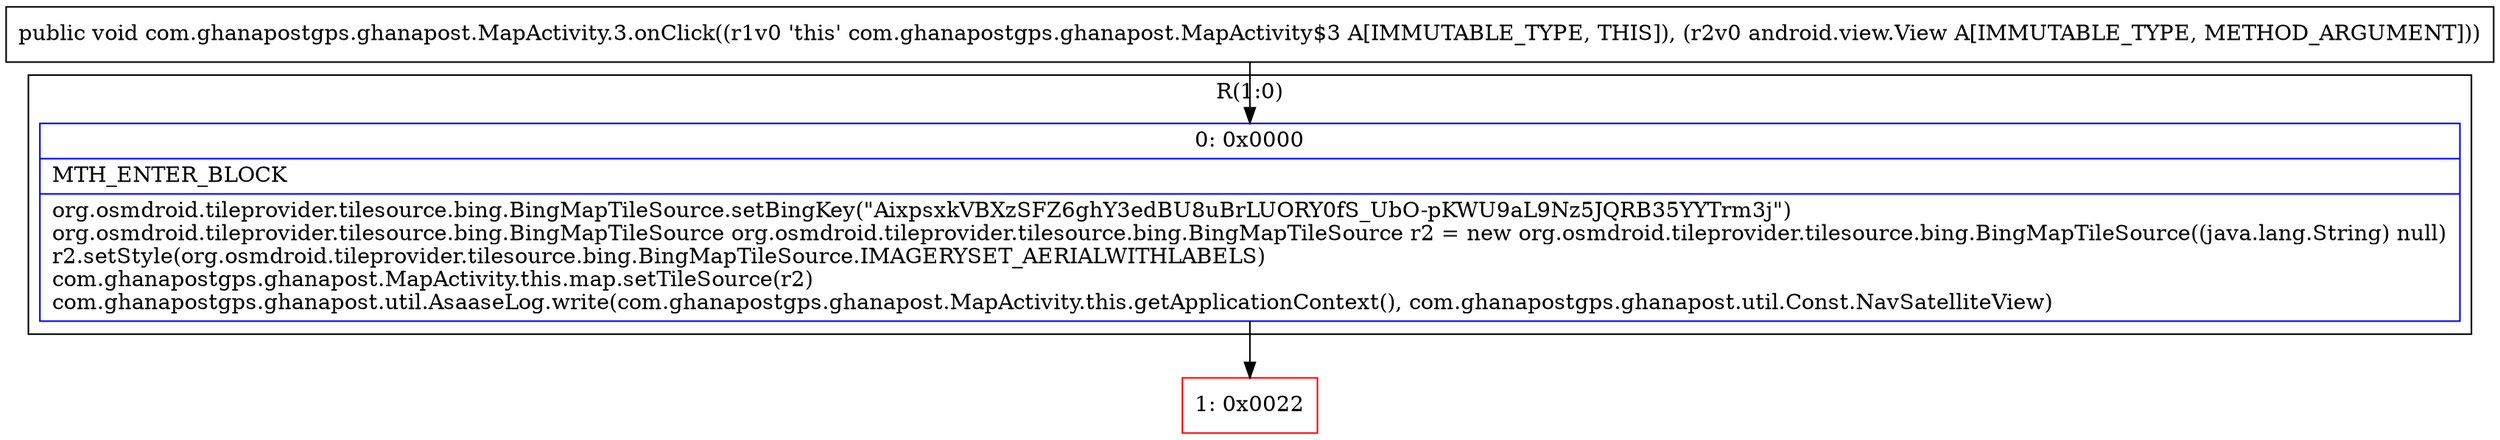 digraph "CFG forcom.ghanapostgps.ghanapost.MapActivity.3.onClick(Landroid\/view\/View;)V" {
subgraph cluster_Region_449579740 {
label = "R(1:0)";
node [shape=record,color=blue];
Node_0 [shape=record,label="{0\:\ 0x0000|MTH_ENTER_BLOCK\l|org.osmdroid.tileprovider.tilesource.bing.BingMapTileSource.setBingKey(\"AixpsxkVBXzSFZ6ghY3edBU8uBrLUORY0fS_UbO\-pKWU9aL9Nz5JQRB35YYTrm3j\")\lorg.osmdroid.tileprovider.tilesource.bing.BingMapTileSource org.osmdroid.tileprovider.tilesource.bing.BingMapTileSource r2 = new org.osmdroid.tileprovider.tilesource.bing.BingMapTileSource((java.lang.String) null)\lr2.setStyle(org.osmdroid.tileprovider.tilesource.bing.BingMapTileSource.IMAGERYSET_AERIALWITHLABELS)\lcom.ghanapostgps.ghanapost.MapActivity.this.map.setTileSource(r2)\lcom.ghanapostgps.ghanapost.util.AsaaseLog.write(com.ghanapostgps.ghanapost.MapActivity.this.getApplicationContext(), com.ghanapostgps.ghanapost.util.Const.NavSatelliteView)\l}"];
}
Node_1 [shape=record,color=red,label="{1\:\ 0x0022}"];
MethodNode[shape=record,label="{public void com.ghanapostgps.ghanapost.MapActivity.3.onClick((r1v0 'this' com.ghanapostgps.ghanapost.MapActivity$3 A[IMMUTABLE_TYPE, THIS]), (r2v0 android.view.View A[IMMUTABLE_TYPE, METHOD_ARGUMENT])) }"];
MethodNode -> Node_0;
Node_0 -> Node_1;
}

